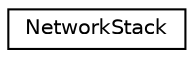 digraph "Graphical Class Hierarchy"
{
 // LATEX_PDF_SIZE
  edge [fontname="Helvetica",fontsize="10",labelfontname="Helvetica",labelfontsize="10"];
  node [fontname="Helvetica",fontsize="10",shape=record];
  rankdir="LR";
  Node0 [label="NetworkStack",height=0.2,width=0.4,color="black", fillcolor="white", style="filled",URL="$classNetworkStack.html",tooltip="Manages network communication, OTA updates, and Wake-on-LAN."];
}
